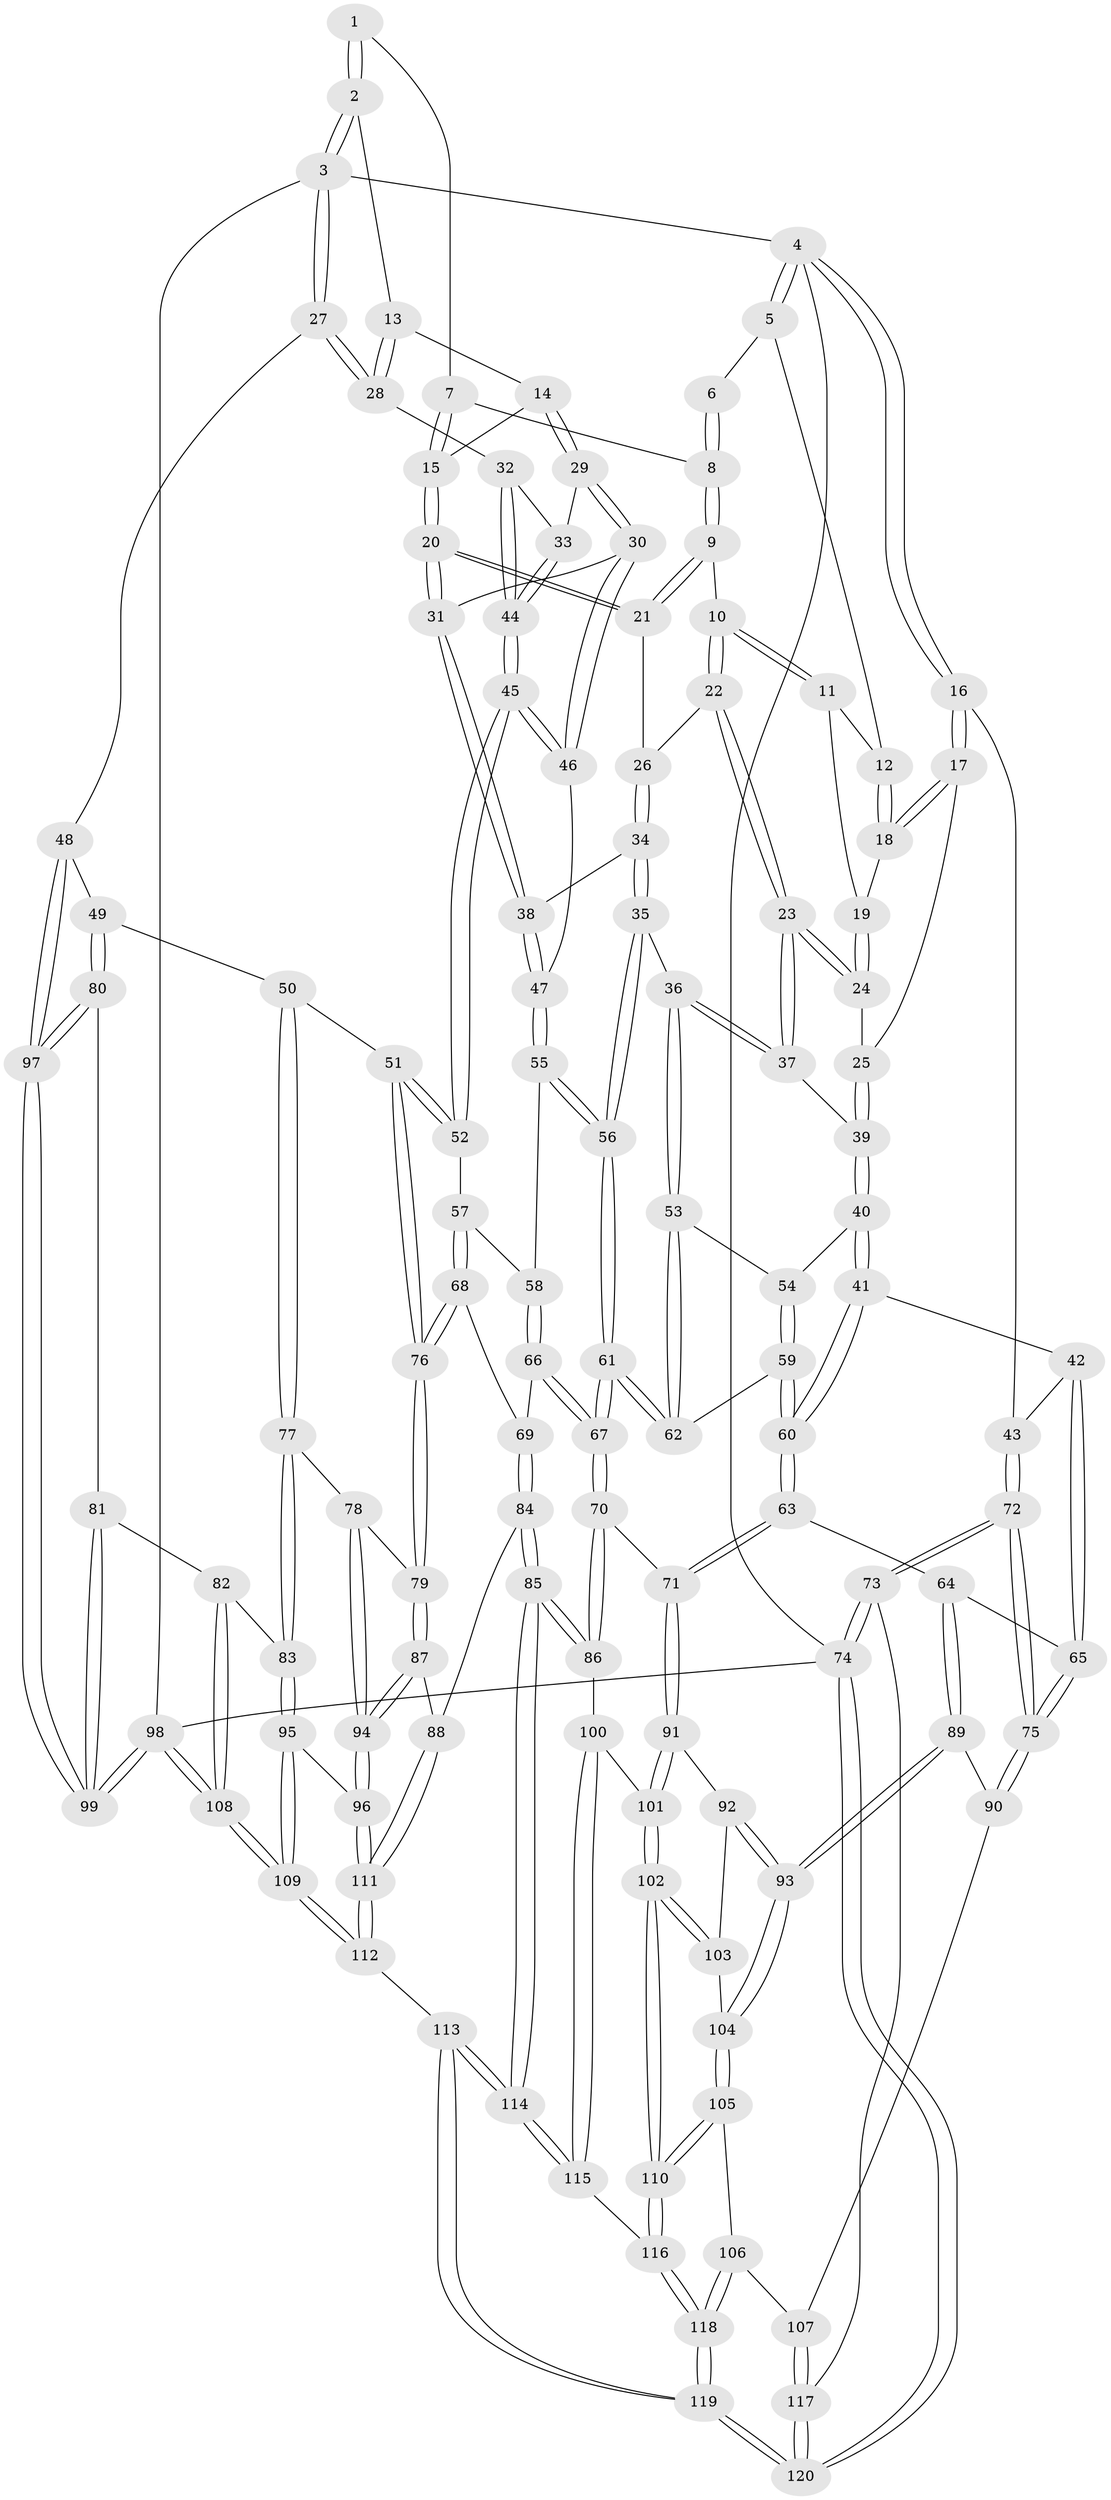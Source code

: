 // Generated by graph-tools (version 1.1) at 2025/51/03/09/25 03:51:12]
// undirected, 120 vertices, 297 edges
graph export_dot {
graph [start="1"]
  node [color=gray90,style=filled];
  1 [pos="+0.5973251874983512+0"];
  2 [pos="+0.9230831823735594+0"];
  3 [pos="+1+0"];
  4 [pos="+0+0"];
  5 [pos="+0.33610983536352135+0"];
  6 [pos="+0.4701494108957996+0"];
  7 [pos="+0.5236433249323348+0.0788623996740715"];
  8 [pos="+0.47920687002719803+0.09095275471606772"];
  9 [pos="+0.4692471429822275+0.09858292988505991"];
  10 [pos="+0.35092122257381075+0.0734713894858103"];
  11 [pos="+0.32363682928755727+0.013077955507662616"];
  12 [pos="+0.3222961172510119+0.008121110173319027"];
  13 [pos="+0.8109084968723853+0.010235909811829605"];
  14 [pos="+0.7840351134714789+0.043920740844814204"];
  15 [pos="+0.6315582105001437+0.13097167795184417"];
  16 [pos="+0+0"];
  17 [pos="+0.06077439826526226+0.09664225185280088"];
  18 [pos="+0.13200802668599632+0.0887913032732351"];
  19 [pos="+0.22445596519987002+0.12684021877624146"];
  20 [pos="+0.5855638885516206+0.19610900762240144"];
  21 [pos="+0.4793300264714069+0.1451006693818441"];
  22 [pos="+0.3420245397935741+0.13554292733468268"];
  23 [pos="+0.2809151521594215+0.2204679411233434"];
  24 [pos="+0.25371542961026516+0.20165848575559273"];
  25 [pos="+0.09706029068728612+0.16447087848575626"];
  26 [pos="+0.4395864001504045+0.21014725166499382"];
  27 [pos="+1+0.39820345588520767"];
  28 [pos="+0.9157161424382811+0.28757064718693653"];
  29 [pos="+0.7438633223837077+0.2627671954766418"];
  30 [pos="+0.7307893683125051+0.27419077587034707"];
  31 [pos="+0.5834200492757999+0.20592003600079709"];
  32 [pos="+0.8686014403654496+0.31323368903871257"];
  33 [pos="+0.7472656432548131+0.2651875168154308"];
  34 [pos="+0.46201398121290627+0.3185327412394287"];
  35 [pos="+0.3950298053443275+0.3575938264344074"];
  36 [pos="+0.3638484972569377+0.3576326350123423"];
  37 [pos="+0.28141938776716746+0.22852517721175847"];
  38 [pos="+0.5401431552283728+0.3142745807960625"];
  39 [pos="+0.10994237190137221+0.32338836901726553"];
  40 [pos="+0.10048853057587309+0.3507791739136464"];
  41 [pos="+0.05675769971454092+0.38288934171835015"];
  42 [pos="+0.02964422041470082+0.3952367491721068"];
  43 [pos="+0+0.3814731331424001"];
  44 [pos="+0.8185830714866518+0.39885208574231007"];
  45 [pos="+0.796287032054482+0.47756589306388947"];
  46 [pos="+0.6815172823718536+0.33691054151963656"];
  47 [pos="+0.580101724528522+0.34557012761087663"];
  48 [pos="+1+0.46881745754090537"];
  49 [pos="+0.8854323194839172+0.543854816383984"];
  50 [pos="+0.8418073673619115+0.5423322739036643"];
  51 [pos="+0.8087573414234903+0.5228205351971313"];
  52 [pos="+0.8043487231724732+0.51854393470052"];
  53 [pos="+0.35634650421468356+0.3637062124817515"];
  54 [pos="+0.19777839565186367+0.38244145164315874"];
  55 [pos="+0.5971718645051093+0.4894443728467153"];
  56 [pos="+0.4703899026405692+0.5260040429496183"];
  57 [pos="+0.6724626989234306+0.5161815473669585"];
  58 [pos="+0.6193638781322442+0.5066311760640582"];
  59 [pos="+0.23358611544607785+0.5421085869910732"];
  60 [pos="+0.23241229506519057+0.5444172240569987"];
  61 [pos="+0.4294430463764775+0.6154195288681126"];
  62 [pos="+0.3159282567237485+0.46201167816169963"];
  63 [pos="+0.22596200920771173+0.5818449661134539"];
  64 [pos="+0.14388040099141106+0.6186232906464479"];
  65 [pos="+0.10224226512796465+0.6045987005652987"];
  66 [pos="+0.5845621732464347+0.619383931436498"];
  67 [pos="+0.4279713777493417+0.6228954892576655"];
  68 [pos="+0.6396009730657205+0.661573204307104"];
  69 [pos="+0.6144019251787609+0.6621715003979802"];
  70 [pos="+0.41648675361510745+0.6423567129515081"];
  71 [pos="+0.34238040281175536+0.654535914417354"];
  72 [pos="+0+0.7249858962432835"];
  73 [pos="+0+0.8134833346167589"];
  74 [pos="+0+1"];
  75 [pos="+0+0.7169025298444746"];
  76 [pos="+0.6649518441686827+0.6677724172522591"];
  77 [pos="+0.8164056483047956+0.6336136249978402"];
  78 [pos="+0.7640158950273583+0.6965071944666507"];
  79 [pos="+0.6847024485211812+0.6980463291200968"];
  80 [pos="+0.9371731619947857+0.7310810274454121"];
  81 [pos="+0.8992915426200682+0.7769867353627734"];
  82 [pos="+0.8675536438257901+0.7882446415837038"];
  83 [pos="+0.8603966261154128+0.7885710880788421"];
  84 [pos="+0.5337410779086414+0.7893243132828942"];
  85 [pos="+0.5185201841027218+0.7920935349210919"];
  86 [pos="+0.5041427167397116+0.7880705676223995"];
  87 [pos="+0.6758921210454863+0.7749407469881036"];
  88 [pos="+0.5813360272401311+0.8011269539596676"];
  89 [pos="+0.15000769596542882+0.6998217634380557"];
  90 [pos="+0.036627535023919654+0.7662410065434699"];
  91 [pos="+0.3102504245187909+0.7168749643836768"];
  92 [pos="+0.27978338293514343+0.7322650823112161"];
  93 [pos="+0.18550853091418362+0.769856343590175"];
  94 [pos="+0.7594526416170267+0.8120398881586347"];
  95 [pos="+0.8075690339704111+0.8225421144579459"];
  96 [pos="+0.7671618607051727+0.8211029933685126"];
  97 [pos="+1+0.750045460451395"];
  98 [pos="+1+1"];
  99 [pos="+1+1"];
  100 [pos="+0.4568680854698003+0.8228100160179443"];
  101 [pos="+0.3368338905529827+0.8387197376849681"];
  102 [pos="+0.32770744243834976+0.8486311079331877"];
  103 [pos="+0.26888262061700524+0.8151804810946118"];
  104 [pos="+0.18237685899691652+0.7887050917624303"];
  105 [pos="+0.1541985964013817+0.8493782000111579"];
  106 [pos="+0.1447706926027529+0.8562904478006907"];
  107 [pos="+0.1419925776848597+0.856187429068016"];
  108 [pos="+1+1"];
  109 [pos="+1+1"];
  110 [pos="+0.3030100633652926+0.9037104976657458"];
  111 [pos="+0.6928112898540479+0.9480366306806082"];
  112 [pos="+0.6761740576362517+1"];
  113 [pos="+0.6047915191001526+1"];
  114 [pos="+0.5778576313856651+1"];
  115 [pos="+0.4221487673562401+0.9506740658514429"];
  116 [pos="+0.30913581398146905+0.9370346529881157"];
  117 [pos="+0.056420196808403114+0.8941958908395138"];
  118 [pos="+0.1972643077888089+1"];
  119 [pos="+0.17432442088084732+1"];
  120 [pos="+0.057957093890508626+1"];
  1 -- 2;
  1 -- 2;
  1 -- 7;
  2 -- 3;
  2 -- 3;
  2 -- 13;
  3 -- 4;
  3 -- 27;
  3 -- 27;
  3 -- 98;
  4 -- 5;
  4 -- 5;
  4 -- 16;
  4 -- 16;
  4 -- 74;
  5 -- 6;
  5 -- 12;
  6 -- 8;
  6 -- 8;
  7 -- 8;
  7 -- 15;
  7 -- 15;
  8 -- 9;
  8 -- 9;
  9 -- 10;
  9 -- 21;
  9 -- 21;
  10 -- 11;
  10 -- 11;
  10 -- 22;
  10 -- 22;
  11 -- 12;
  11 -- 19;
  12 -- 18;
  12 -- 18;
  13 -- 14;
  13 -- 28;
  13 -- 28;
  14 -- 15;
  14 -- 29;
  14 -- 29;
  15 -- 20;
  15 -- 20;
  16 -- 17;
  16 -- 17;
  16 -- 43;
  17 -- 18;
  17 -- 18;
  17 -- 25;
  18 -- 19;
  19 -- 24;
  19 -- 24;
  20 -- 21;
  20 -- 21;
  20 -- 31;
  20 -- 31;
  21 -- 26;
  22 -- 23;
  22 -- 23;
  22 -- 26;
  23 -- 24;
  23 -- 24;
  23 -- 37;
  23 -- 37;
  24 -- 25;
  25 -- 39;
  25 -- 39;
  26 -- 34;
  26 -- 34;
  27 -- 28;
  27 -- 28;
  27 -- 48;
  28 -- 32;
  29 -- 30;
  29 -- 30;
  29 -- 33;
  30 -- 31;
  30 -- 46;
  30 -- 46;
  31 -- 38;
  31 -- 38;
  32 -- 33;
  32 -- 44;
  32 -- 44;
  33 -- 44;
  33 -- 44;
  34 -- 35;
  34 -- 35;
  34 -- 38;
  35 -- 36;
  35 -- 56;
  35 -- 56;
  36 -- 37;
  36 -- 37;
  36 -- 53;
  36 -- 53;
  37 -- 39;
  38 -- 47;
  38 -- 47;
  39 -- 40;
  39 -- 40;
  40 -- 41;
  40 -- 41;
  40 -- 54;
  41 -- 42;
  41 -- 60;
  41 -- 60;
  42 -- 43;
  42 -- 65;
  42 -- 65;
  43 -- 72;
  43 -- 72;
  44 -- 45;
  44 -- 45;
  45 -- 46;
  45 -- 46;
  45 -- 52;
  45 -- 52;
  46 -- 47;
  47 -- 55;
  47 -- 55;
  48 -- 49;
  48 -- 97;
  48 -- 97;
  49 -- 50;
  49 -- 80;
  49 -- 80;
  50 -- 51;
  50 -- 77;
  50 -- 77;
  51 -- 52;
  51 -- 52;
  51 -- 76;
  51 -- 76;
  52 -- 57;
  53 -- 54;
  53 -- 62;
  53 -- 62;
  54 -- 59;
  54 -- 59;
  55 -- 56;
  55 -- 56;
  55 -- 58;
  56 -- 61;
  56 -- 61;
  57 -- 58;
  57 -- 68;
  57 -- 68;
  58 -- 66;
  58 -- 66;
  59 -- 60;
  59 -- 60;
  59 -- 62;
  60 -- 63;
  60 -- 63;
  61 -- 62;
  61 -- 62;
  61 -- 67;
  61 -- 67;
  63 -- 64;
  63 -- 71;
  63 -- 71;
  64 -- 65;
  64 -- 89;
  64 -- 89;
  65 -- 75;
  65 -- 75;
  66 -- 67;
  66 -- 67;
  66 -- 69;
  67 -- 70;
  67 -- 70;
  68 -- 69;
  68 -- 76;
  68 -- 76;
  69 -- 84;
  69 -- 84;
  70 -- 71;
  70 -- 86;
  70 -- 86;
  71 -- 91;
  71 -- 91;
  72 -- 73;
  72 -- 73;
  72 -- 75;
  72 -- 75;
  73 -- 74;
  73 -- 74;
  73 -- 117;
  74 -- 120;
  74 -- 120;
  74 -- 98;
  75 -- 90;
  75 -- 90;
  76 -- 79;
  76 -- 79;
  77 -- 78;
  77 -- 83;
  77 -- 83;
  78 -- 79;
  78 -- 94;
  78 -- 94;
  79 -- 87;
  79 -- 87;
  80 -- 81;
  80 -- 97;
  80 -- 97;
  81 -- 82;
  81 -- 99;
  81 -- 99;
  82 -- 83;
  82 -- 108;
  82 -- 108;
  83 -- 95;
  83 -- 95;
  84 -- 85;
  84 -- 85;
  84 -- 88;
  85 -- 86;
  85 -- 86;
  85 -- 114;
  85 -- 114;
  86 -- 100;
  87 -- 88;
  87 -- 94;
  87 -- 94;
  88 -- 111;
  88 -- 111;
  89 -- 90;
  89 -- 93;
  89 -- 93;
  90 -- 107;
  91 -- 92;
  91 -- 101;
  91 -- 101;
  92 -- 93;
  92 -- 93;
  92 -- 103;
  93 -- 104;
  93 -- 104;
  94 -- 96;
  94 -- 96;
  95 -- 96;
  95 -- 109;
  95 -- 109;
  96 -- 111;
  96 -- 111;
  97 -- 99;
  97 -- 99;
  98 -- 99;
  98 -- 99;
  98 -- 108;
  98 -- 108;
  100 -- 101;
  100 -- 115;
  100 -- 115;
  101 -- 102;
  101 -- 102;
  102 -- 103;
  102 -- 103;
  102 -- 110;
  102 -- 110;
  103 -- 104;
  104 -- 105;
  104 -- 105;
  105 -- 106;
  105 -- 110;
  105 -- 110;
  106 -- 107;
  106 -- 118;
  106 -- 118;
  107 -- 117;
  107 -- 117;
  108 -- 109;
  108 -- 109;
  109 -- 112;
  109 -- 112;
  110 -- 116;
  110 -- 116;
  111 -- 112;
  111 -- 112;
  112 -- 113;
  113 -- 114;
  113 -- 114;
  113 -- 119;
  113 -- 119;
  114 -- 115;
  114 -- 115;
  115 -- 116;
  116 -- 118;
  116 -- 118;
  117 -- 120;
  117 -- 120;
  118 -- 119;
  118 -- 119;
  119 -- 120;
  119 -- 120;
}
